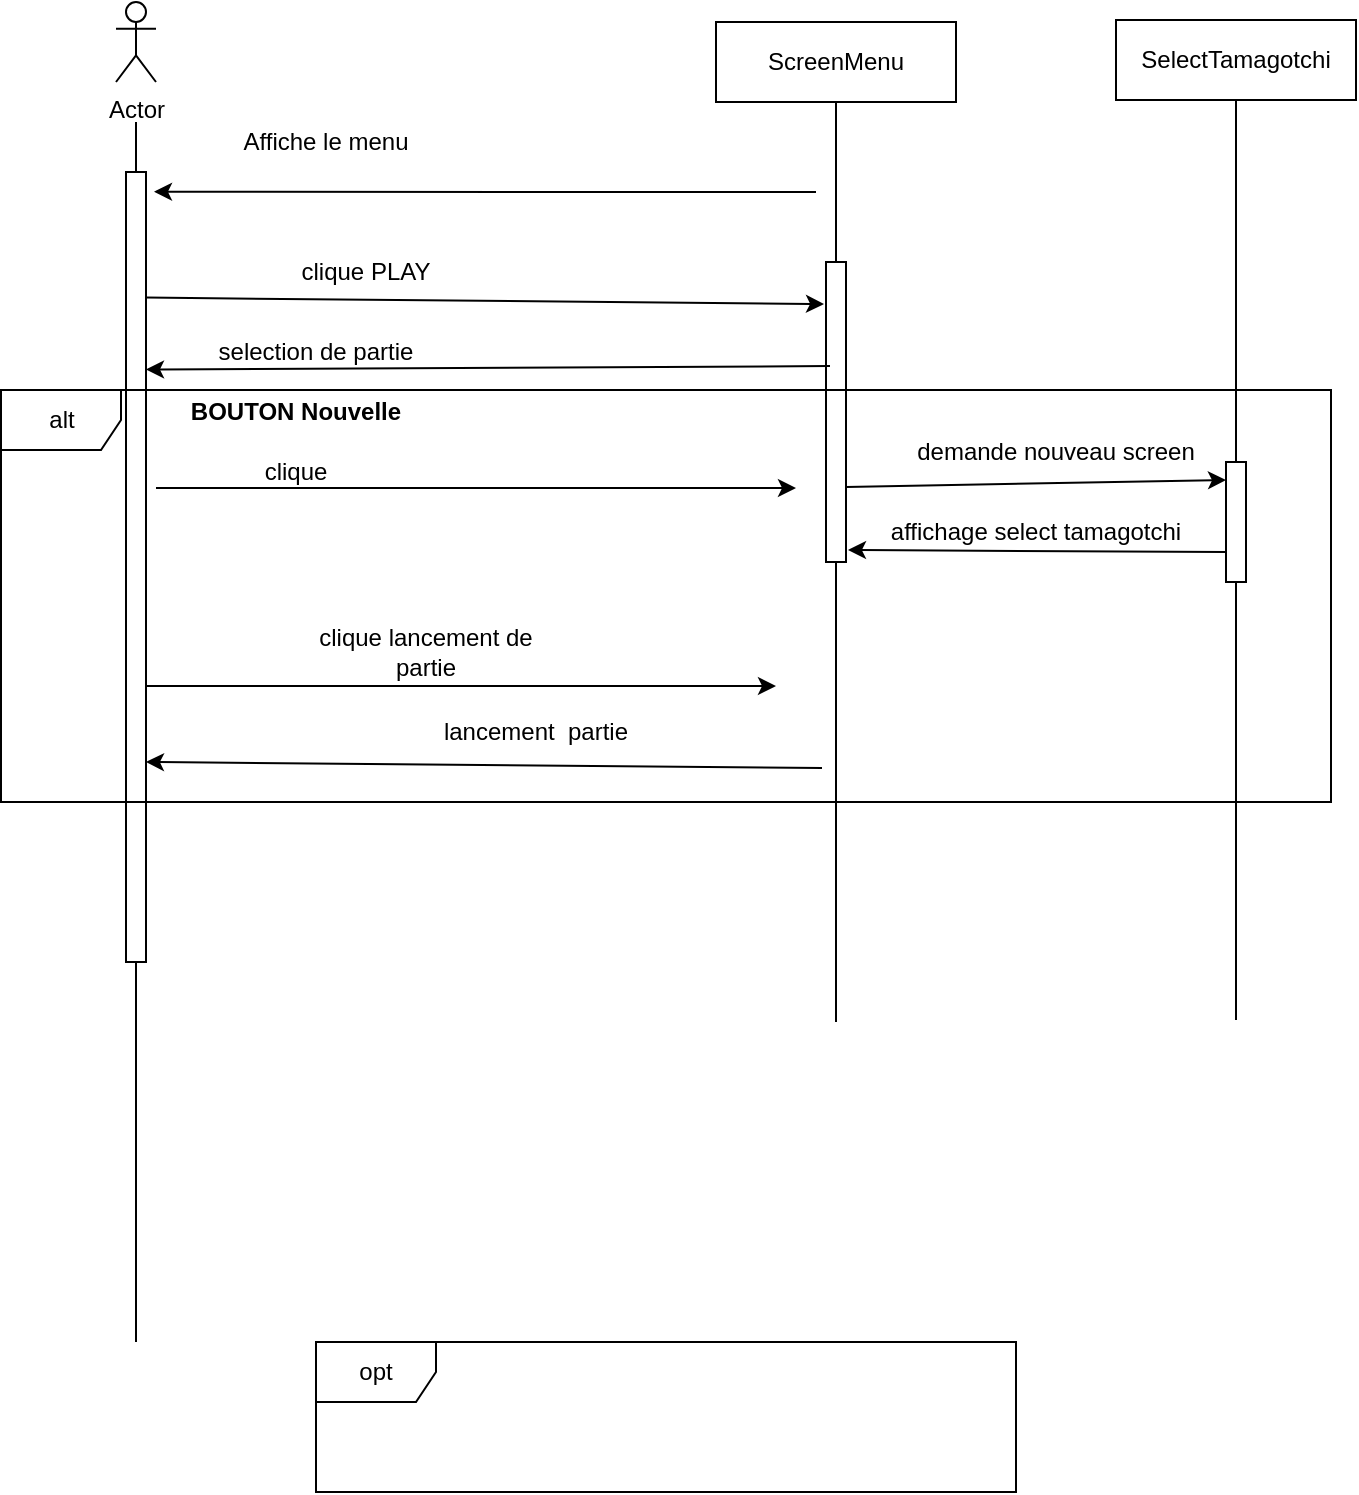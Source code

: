 <mxfile version="22.0.6" type="github">
  <diagram name="Page-1" id="2YBvvXClWsGukQMizWep">
    <mxGraphModel dx="2276" dy="785" grid="1" gridSize="10" guides="1" tooltips="1" connect="1" arrows="1" fold="1" page="1" pageScale="1" pageWidth="850" pageHeight="1100" math="0" shadow="0">
      <root>
        <mxCell id="0" />
        <mxCell id="1" parent="0" />
        <mxCell id="erNaiqJxR4J6plPJgtmA-1" value="Actor" style="shape=umlActor;verticalLabelPosition=bottom;verticalAlign=top;html=1;outlineConnect=0;" parent="1" vertex="1">
          <mxGeometry x="-740" y="40" width="20" height="40" as="geometry" />
        </mxCell>
        <mxCell id="erNaiqJxR4J6plPJgtmA-4" value="" style="endArrow=none;html=1;rounded=0;" parent="1" edge="1">
          <mxGeometry width="50" height="50" relative="1" as="geometry">
            <mxPoint x="-730" y="710" as="sourcePoint" />
            <mxPoint x="-730" y="100" as="targetPoint" />
            <Array as="points" />
          </mxGeometry>
        </mxCell>
        <mxCell id="erNaiqJxR4J6plPJgtmA-5" value="" style="endArrow=none;html=1;rounded=0;" parent="1" source="327TcyxCbWPy4A6giVXe-14" edge="1">
          <mxGeometry width="50" height="50" relative="1" as="geometry">
            <mxPoint x="-380" y="550" as="sourcePoint" />
            <mxPoint x="-380" y="90" as="targetPoint" />
            <Array as="points" />
          </mxGeometry>
        </mxCell>
        <mxCell id="erNaiqJxR4J6plPJgtmA-7" value="ScreenMenu" style="rounded=0;whiteSpace=wrap;html=1;" parent="1" vertex="1">
          <mxGeometry x="-440" y="50" width="120" height="40" as="geometry" />
        </mxCell>
        <mxCell id="erNaiqJxR4J6plPJgtmA-9" value="" style="endArrow=classic;html=1;rounded=0;exitX=1;exitY=0.159;exitDx=0;exitDy=0;exitPerimeter=0;entryX=-0.1;entryY=0.14;entryDx=0;entryDy=0;entryPerimeter=0;" parent="1" edge="1" target="327TcyxCbWPy4A6giVXe-14" source="stqG8N-yaftMAbIO_Vs1-2">
          <mxGeometry width="50" height="50" relative="1" as="geometry">
            <mxPoint x="-770" y="189.5" as="sourcePoint" />
            <mxPoint x="-420" y="190" as="targetPoint" />
          </mxGeometry>
        </mxCell>
        <mxCell id="erNaiqJxR4J6plPJgtmA-10" value="" style="endArrow=classic;html=1;rounded=0;entryX=1.4;entryY=0.025;entryDx=0;entryDy=0;entryPerimeter=0;" parent="1" edge="1" target="stqG8N-yaftMAbIO_Vs1-2">
          <mxGeometry width="50" height="50" relative="1" as="geometry">
            <mxPoint x="-390" y="135" as="sourcePoint" />
            <mxPoint x="-770" y="135" as="targetPoint" />
          </mxGeometry>
        </mxCell>
        <mxCell id="erNaiqJxR4J6plPJgtmA-11" value="&lt;div align=&quot;center&quot;&gt;Affiche le menu&lt;br&gt;&lt;/div&gt;" style="text;html=1;strokeColor=none;fillColor=none;align=center;verticalAlign=middle;whiteSpace=wrap;rounded=0;" parent="1" vertex="1">
          <mxGeometry x="-710" y="95" width="150" height="30" as="geometry" />
        </mxCell>
        <mxCell id="327TcyxCbWPy4A6giVXe-1" value="&lt;div align=&quot;center&quot;&gt;clique PLAY&lt;/div&gt;" style="text;html=1;strokeColor=none;fillColor=none;align=center;verticalAlign=middle;whiteSpace=wrap;rounded=0;" parent="1" vertex="1">
          <mxGeometry x="-690" y="160" width="150" height="30" as="geometry" />
        </mxCell>
        <mxCell id="ElPt6Nl_ZY06E14EZ_ao-4" value="" style="endArrow=none;html=1;rounded=0;" parent="1" target="327TcyxCbWPy4A6giVXe-14" edge="1">
          <mxGeometry width="50" height="50" relative="1" as="geometry">
            <mxPoint x="-380" y="550" as="sourcePoint" />
            <mxPoint x="-380" y="90" as="targetPoint" />
            <Array as="points" />
          </mxGeometry>
        </mxCell>
        <mxCell id="327TcyxCbWPy4A6giVXe-14" value="" style="rounded=0;whiteSpace=wrap;html=1;" parent="1" vertex="1">
          <mxGeometry x="-385" y="170" width="10" height="150" as="geometry" />
        </mxCell>
        <mxCell id="ElPt6Nl_ZY06E14EZ_ao-7" value="&lt;div align=&quot;center&quot;&gt;selection de partie&lt;/div&gt;" style="text;html=1;strokeColor=none;fillColor=none;align=center;verticalAlign=middle;whiteSpace=wrap;rounded=0;" parent="1" vertex="1">
          <mxGeometry x="-720" y="200" width="160" height="30" as="geometry" />
        </mxCell>
        <mxCell id="ElPt6Nl_ZY06E14EZ_ao-15" value="" style="endArrow=classic;html=1;rounded=0;entryX=1;entryY=0.25;entryDx=0;entryDy=0;exitX=0.2;exitY=0.347;exitDx=0;exitDy=0;exitPerimeter=0;" parent="1" edge="1" target="stqG8N-yaftMAbIO_Vs1-2" source="327TcyxCbWPy4A6giVXe-14">
          <mxGeometry width="50" height="50" relative="1" as="geometry">
            <mxPoint x="-410" y="220" as="sourcePoint" />
            <mxPoint x="-760" y="230" as="targetPoint" />
          </mxGeometry>
        </mxCell>
        <mxCell id="stqG8N-yaftMAbIO_Vs1-3" value="" style="endArrow=classic;html=1;rounded=0;" edge="1" parent="1" target="stqG8N-yaftMAbIO_Vs1-2">
          <mxGeometry width="50" height="50" relative="1" as="geometry">
            <mxPoint x="-730" y="189.5" as="sourcePoint" />
            <mxPoint x="-450" y="190" as="targetPoint" />
          </mxGeometry>
        </mxCell>
        <mxCell id="stqG8N-yaftMAbIO_Vs1-2" value="" style="rounded=0;whiteSpace=wrap;html=1;" vertex="1" parent="1">
          <mxGeometry x="-735" y="125" width="10" height="395" as="geometry" />
        </mxCell>
        <mxCell id="stqG8N-yaftMAbIO_Vs1-4" value="alt" style="shape=umlFrame;whiteSpace=wrap;html=1;pointerEvents=0;" vertex="1" parent="1">
          <mxGeometry x="-797.5" y="234" width="665" height="206" as="geometry" />
        </mxCell>
        <mxCell id="stqG8N-yaftMAbIO_Vs1-5" value="BOUTON Nouvelle" style="text;html=1;strokeColor=none;fillColor=none;align=center;verticalAlign=middle;whiteSpace=wrap;rounded=0;fontStyle=1" vertex="1" parent="1">
          <mxGeometry x="-720" y="230" width="140" height="30" as="geometry" />
        </mxCell>
        <mxCell id="stqG8N-yaftMAbIO_Vs1-6" value="opt" style="shape=umlFrame;whiteSpace=wrap;html=1;pointerEvents=0;" vertex="1" parent="1">
          <mxGeometry x="-640" y="710" width="350" height="75" as="geometry" />
        </mxCell>
        <mxCell id="stqG8N-yaftMAbIO_Vs1-9" value="" style="endArrow=classic;html=1;rounded=0;" edge="1" parent="1">
          <mxGeometry width="50" height="50" relative="1" as="geometry">
            <mxPoint x="-720" y="283" as="sourcePoint" />
            <mxPoint x="-400" y="283" as="targetPoint" />
          </mxGeometry>
        </mxCell>
        <mxCell id="stqG8N-yaftMAbIO_Vs1-10" value="clique" style="text;html=1;strokeColor=none;fillColor=none;align=center;verticalAlign=middle;whiteSpace=wrap;rounded=0;" vertex="1" parent="1">
          <mxGeometry x="-680" y="260" width="60" height="30" as="geometry" />
        </mxCell>
        <mxCell id="stqG8N-yaftMAbIO_Vs1-13" value="affichage select tamagotchi" style="text;html=1;strokeColor=none;fillColor=none;align=center;verticalAlign=middle;whiteSpace=wrap;rounded=0;" vertex="1" parent="1">
          <mxGeometry x="-360" y="290" width="160" height="30" as="geometry" />
        </mxCell>
        <mxCell id="stqG8N-yaftMAbIO_Vs1-14" value="" style="endArrow=classic;html=1;rounded=0;exitX=1.2;exitY=0.443;exitDx=0;exitDy=0;exitPerimeter=0;" edge="1" parent="1">
          <mxGeometry width="50" height="50" relative="1" as="geometry">
            <mxPoint x="-725" y="382" as="sourcePoint" />
            <mxPoint x="-410" y="382" as="targetPoint" />
          </mxGeometry>
        </mxCell>
        <mxCell id="stqG8N-yaftMAbIO_Vs1-15" value="clique lancement de partie" style="text;html=1;strokeColor=none;fillColor=none;align=center;verticalAlign=middle;whiteSpace=wrap;rounded=0;" vertex="1" parent="1">
          <mxGeometry x="-650" y="350" width="130" height="30" as="geometry" />
        </mxCell>
        <mxCell id="stqG8N-yaftMAbIO_Vs1-17" value="" style="endArrow=classic;html=1;rounded=0;exitX=0;exitY=0.525;exitDx=0;exitDy=0;exitPerimeter=0;" edge="1" parent="1">
          <mxGeometry width="50" height="50" relative="1" as="geometry">
            <mxPoint x="-387" y="423" as="sourcePoint" />
            <mxPoint x="-725" y="420" as="targetPoint" />
          </mxGeometry>
        </mxCell>
        <mxCell id="stqG8N-yaftMAbIO_Vs1-18" value="lancement&amp;nbsp; partie" style="text;html=1;strokeColor=none;fillColor=none;align=center;verticalAlign=middle;whiteSpace=wrap;rounded=0;" vertex="1" parent="1">
          <mxGeometry x="-580" y="390" width="100" height="30" as="geometry" />
        </mxCell>
        <mxCell id="stqG8N-yaftMAbIO_Vs1-19" value="" style="endArrow=none;html=1;rounded=0;" edge="1" parent="1" source="stqG8N-yaftMAbIO_Vs1-22">
          <mxGeometry width="50" height="50" relative="1" as="geometry">
            <mxPoint x="-180" y="549" as="sourcePoint" />
            <mxPoint x="-180" y="89" as="targetPoint" />
            <Array as="points" />
          </mxGeometry>
        </mxCell>
        <mxCell id="stqG8N-yaftMAbIO_Vs1-20" value="SelectTamagotchi" style="rounded=0;whiteSpace=wrap;html=1;" vertex="1" parent="1">
          <mxGeometry x="-240" y="49" width="120" height="40" as="geometry" />
        </mxCell>
        <mxCell id="stqG8N-yaftMAbIO_Vs1-21" value="" style="endArrow=none;html=1;rounded=0;" edge="1" parent="1" target="stqG8N-yaftMAbIO_Vs1-22">
          <mxGeometry width="50" height="50" relative="1" as="geometry">
            <mxPoint x="-180" y="549" as="sourcePoint" />
            <mxPoint x="-180" y="89" as="targetPoint" />
            <Array as="points" />
          </mxGeometry>
        </mxCell>
        <mxCell id="stqG8N-yaftMAbIO_Vs1-22" value="" style="rounded=0;whiteSpace=wrap;html=1;" vertex="1" parent="1">
          <mxGeometry x="-185" y="270" width="10" height="60" as="geometry" />
        </mxCell>
        <mxCell id="stqG8N-yaftMAbIO_Vs1-24" value="" style="endArrow=classic;html=1;rounded=0;exitX=0;exitY=0.75;exitDx=0;exitDy=0;entryX=1.1;entryY=0.96;entryDx=0;entryDy=0;entryPerimeter=0;" edge="1" parent="1" source="stqG8N-yaftMAbIO_Vs1-22" target="327TcyxCbWPy4A6giVXe-14">
          <mxGeometry width="50" height="50" relative="1" as="geometry">
            <mxPoint x="-204.5" y="307.496" as="sourcePoint" />
            <mxPoint x="-670" y="323" as="targetPoint" />
          </mxGeometry>
        </mxCell>
        <mxCell id="stqG8N-yaftMAbIO_Vs1-25" value="demande nouveau screen" style="text;html=1;strokeColor=none;fillColor=none;align=center;verticalAlign=middle;whiteSpace=wrap;rounded=0;" vertex="1" parent="1">
          <mxGeometry x="-350" y="250" width="160" height="30" as="geometry" />
        </mxCell>
        <mxCell id="stqG8N-yaftMAbIO_Vs1-26" value="" style="endArrow=classic;html=1;rounded=0;exitX=1;exitY=0.75;exitDx=0;exitDy=0;entryX=0;entryY=0.15;entryDx=0;entryDy=0;entryPerimeter=0;" edge="1" parent="1" source="327TcyxCbWPy4A6giVXe-14" target="stqG8N-yaftMAbIO_Vs1-22">
          <mxGeometry width="50" height="50" relative="1" as="geometry">
            <mxPoint x="-295" y="310" as="sourcePoint" />
            <mxPoint x="-245" y="260" as="targetPoint" />
          </mxGeometry>
        </mxCell>
      </root>
    </mxGraphModel>
  </diagram>
</mxfile>
